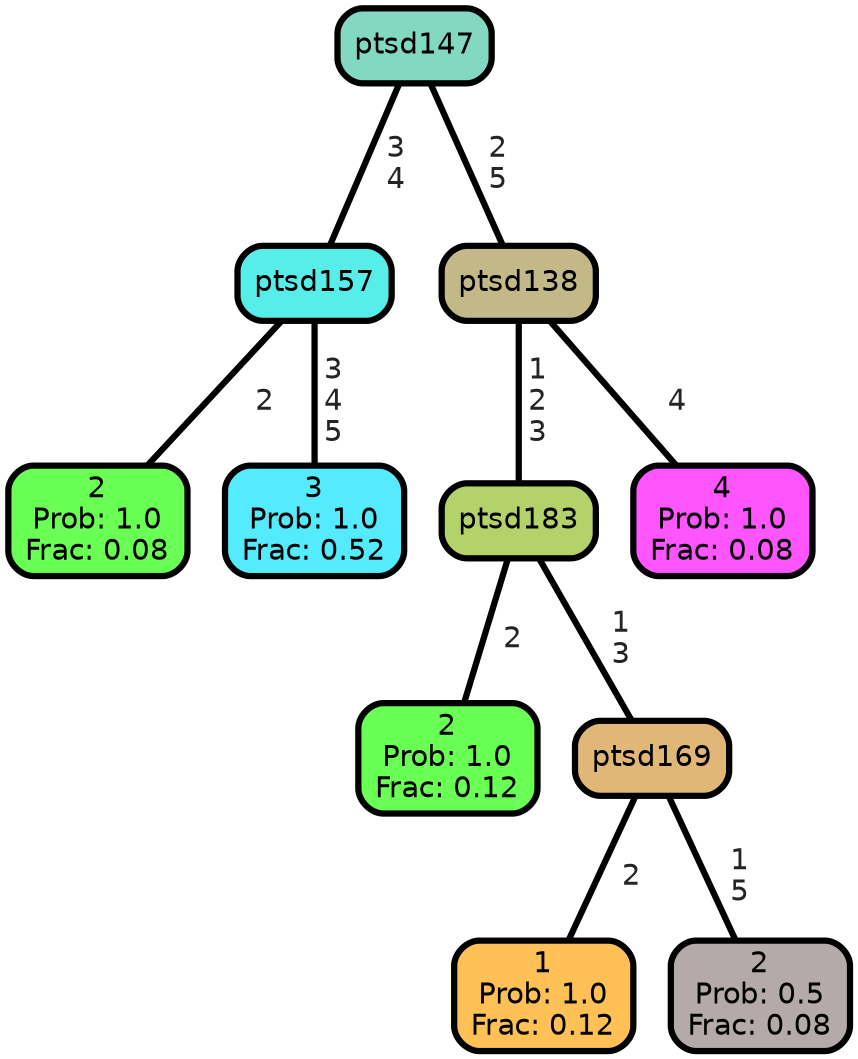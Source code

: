 graph Tree {
node [shape=box, style="filled, rounded",color="black",penwidth="3",fontcolor="black",                 fontname=helvetica] ;
graph [ranksep="0 equally", splines=straight,                 bgcolor=transparent, dpi=200] ;
edge [fontname=helvetica, fontweight=bold,fontcolor=grey14,color=black] ;
0 [label="2
Prob: 1.0
Frac: 0.08", fillcolor="#6aff55"] ;
1 [label="ptsd157", fillcolor="#57ede8"] ;
2 [label="3
Prob: 1.0
Frac: 0.52", fillcolor="#55ebff"] ;
3 [label="ptsd147", fillcolor="#82d8c1"] ;
4 [label="2
Prob: 1.0
Frac: 0.12", fillcolor="#6aff55"] ;
5 [label="ptsd183", fillcolor="#b4d26a"] ;
6 [label="1
Prob: 1.0
Frac: 0.12", fillcolor="#ffc155"] ;
7 [label="ptsd169", fillcolor="#e1b777"] ;
8 [label="2
Prob: 0.5
Frac: 0.08", fillcolor="#b4aaaa"] ;
9 [label="ptsd138", fillcolor="#c3b988"] ;
10 [label="4
Prob: 1.0
Frac: 0.08", fillcolor="#ff55ff"] ;
1 -- 0 [label=" 2",penwidth=3] ;
1 -- 2 [label=" 3\n 4\n 5",penwidth=3] ;
3 -- 1 [label=" 3\n 4",penwidth=3] ;
3 -- 9 [label=" 2\n 5",penwidth=3] ;
5 -- 4 [label=" 2",penwidth=3] ;
5 -- 7 [label=" 1\n 3",penwidth=3] ;
7 -- 6 [label=" 2",penwidth=3] ;
7 -- 8 [label=" 1\n 5",penwidth=3] ;
9 -- 5 [label=" 1\n 2\n 3",penwidth=3] ;
9 -- 10 [label=" 4",penwidth=3] ;
{rank = same;}}